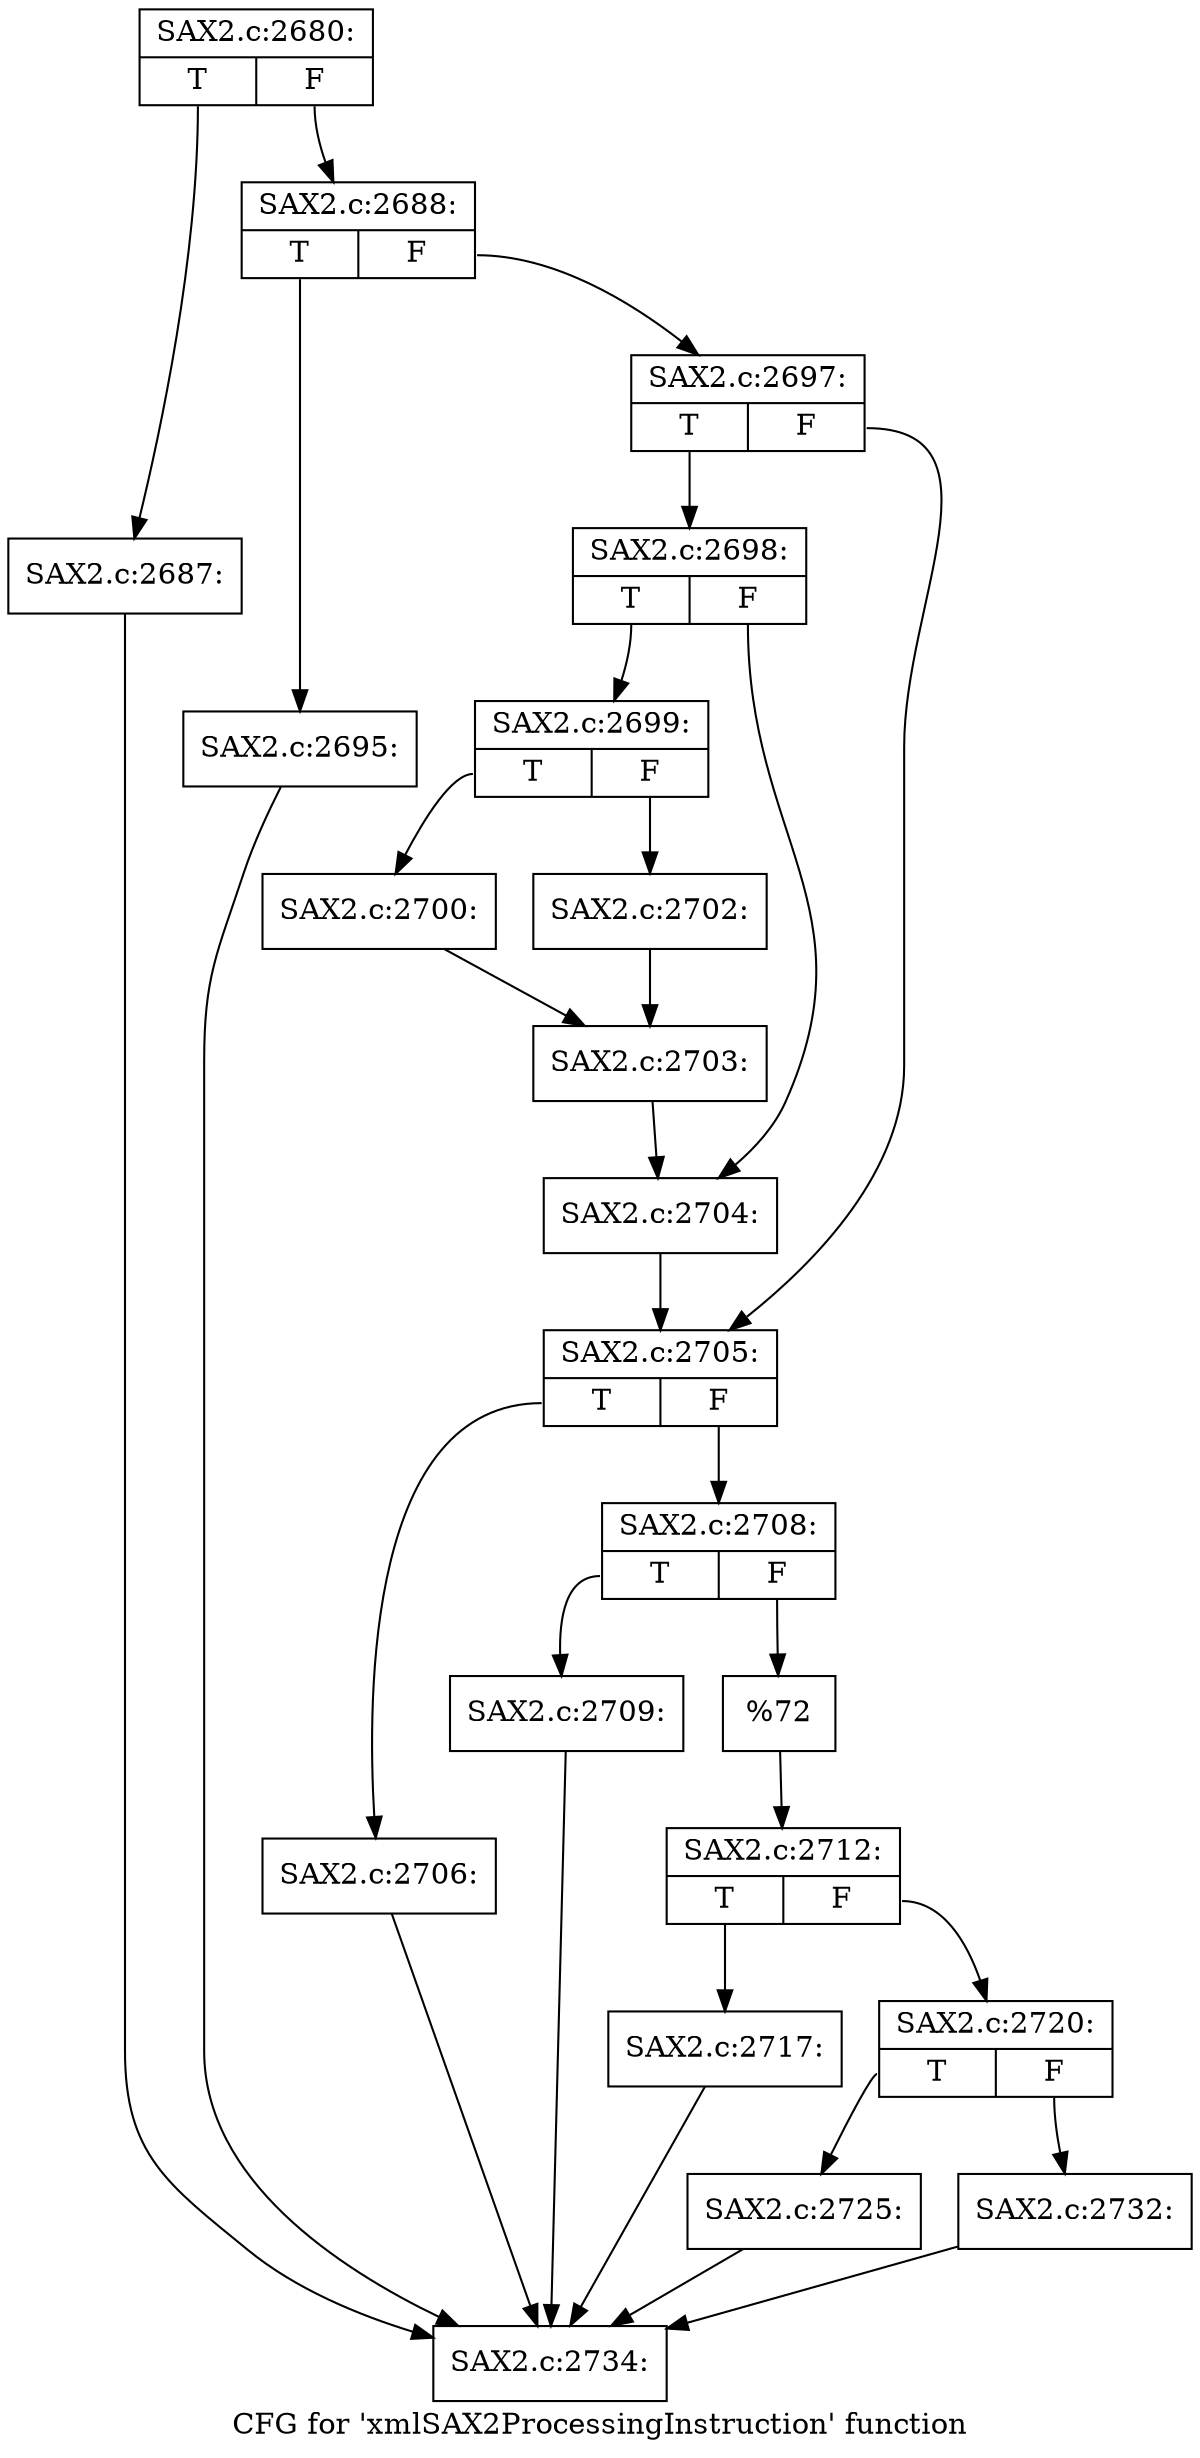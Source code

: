 digraph "CFG for 'xmlSAX2ProcessingInstruction' function" {
	label="CFG for 'xmlSAX2ProcessingInstruction' function";

	Node0x55f4ae7b0a60 [shape=record,label="{SAX2.c:2680:|{<s0>T|<s1>F}}"];
	Node0x55f4ae7b0a60:s0 -> Node0x55f4ae7b5200;
	Node0x55f4ae7b0a60:s1 -> Node0x55f4ae7b5250;
	Node0x55f4ae7b5200 [shape=record,label="{SAX2.c:2687:}"];
	Node0x55f4ae7b5200 -> Node0x55f4ae7ba1f0;
	Node0x55f4ae7b5250 [shape=record,label="{SAX2.c:2688:|{<s0>T|<s1>F}}"];
	Node0x55f4ae7b5250:s0 -> Node0x55f4ae7b63b0;
	Node0x55f4ae7b5250:s1 -> Node0x55f4ae7b6400;
	Node0x55f4ae7b63b0 [shape=record,label="{SAX2.c:2695:}"];
	Node0x55f4ae7b63b0 -> Node0x55f4ae7ba1f0;
	Node0x55f4ae7b6400 [shape=record,label="{SAX2.c:2697:|{<s0>T|<s1>F}}"];
	Node0x55f4ae7b6400:s0 -> Node0x55f4ae7b6720;
	Node0x55f4ae7b6400:s1 -> Node0x55f4ae7b6770;
	Node0x55f4ae7b6720 [shape=record,label="{SAX2.c:2698:|{<s0>T|<s1>F}}"];
	Node0x55f4ae7b6720:s0 -> Node0x55f4ae7b6b00;
	Node0x55f4ae7b6720:s1 -> Node0x55f4ae7b6b50;
	Node0x55f4ae7b6b00 [shape=record,label="{SAX2.c:2699:|{<s0>T|<s1>F}}"];
	Node0x55f4ae7b6b00:s0 -> Node0x55f4ae7b3d20;
	Node0x55f4ae7b6b00:s1 -> Node0x55f4ae6e0d50;
	Node0x55f4ae7b3d20 [shape=record,label="{SAX2.c:2700:}"];
	Node0x55f4ae7b3d20 -> Node0x55f4ae6e0d00;
	Node0x55f4ae6e0d50 [shape=record,label="{SAX2.c:2702:}"];
	Node0x55f4ae6e0d50 -> Node0x55f4ae6e0d00;
	Node0x55f4ae6e0d00 [shape=record,label="{SAX2.c:2703:}"];
	Node0x55f4ae6e0d00 -> Node0x55f4ae7b6b50;
	Node0x55f4ae7b6b50 [shape=record,label="{SAX2.c:2704:}"];
	Node0x55f4ae7b6b50 -> Node0x55f4ae7b6770;
	Node0x55f4ae7b6770 [shape=record,label="{SAX2.c:2705:|{<s0>T|<s1>F}}"];
	Node0x55f4ae7b6770:s0 -> Node0x55f4ae7b8280;
	Node0x55f4ae7b6770:s1 -> Node0x55f4ae7b8320;
	Node0x55f4ae7b8280 [shape=record,label="{SAX2.c:2706:}"];
	Node0x55f4ae7b8280 -> Node0x55f4ae7ba1f0;
	Node0x55f4ae7b8320 [shape=record,label="{SAX2.c:2708:|{<s0>T|<s1>F}}"];
	Node0x55f4ae7b8320:s0 -> Node0x55f4ae7b8d80;
	Node0x55f4ae7b8320:s1 -> Node0x55f4ae7b8dd0;
	Node0x55f4ae7b8d80 [shape=record,label="{SAX2.c:2709:}"];
	Node0x55f4ae7b8d80 -> Node0x55f4ae7ba1f0;
	Node0x55f4ae7b8dd0 [shape=record,label="{%72}"];
	Node0x55f4ae7b8dd0 -> Node0x55f4ae7b82d0;
	Node0x55f4ae7b82d0 [shape=record,label="{SAX2.c:2712:|{<s0>T|<s1>F}}"];
	Node0x55f4ae7b82d0:s0 -> Node0x55f4ae7b98f0;
	Node0x55f4ae7b82d0:s1 -> Node0x55f4ae7b9940;
	Node0x55f4ae7b98f0 [shape=record,label="{SAX2.c:2717:}"];
	Node0x55f4ae7b98f0 -> Node0x55f4ae7ba1f0;
	Node0x55f4ae7b9940 [shape=record,label="{SAX2.c:2720:|{<s0>T|<s1>F}}"];
	Node0x55f4ae7b9940:s0 -> Node0x55f4ae7ba1a0;
	Node0x55f4ae7b9940:s1 -> Node0x55f4ae7ba240;
	Node0x55f4ae7ba1a0 [shape=record,label="{SAX2.c:2725:}"];
	Node0x55f4ae7ba1a0 -> Node0x55f4ae7ba1f0;
	Node0x55f4ae7ba240 [shape=record,label="{SAX2.c:2732:}"];
	Node0x55f4ae7ba240 -> Node0x55f4ae7ba1f0;
	Node0x55f4ae7ba1f0 [shape=record,label="{SAX2.c:2734:}"];
}
